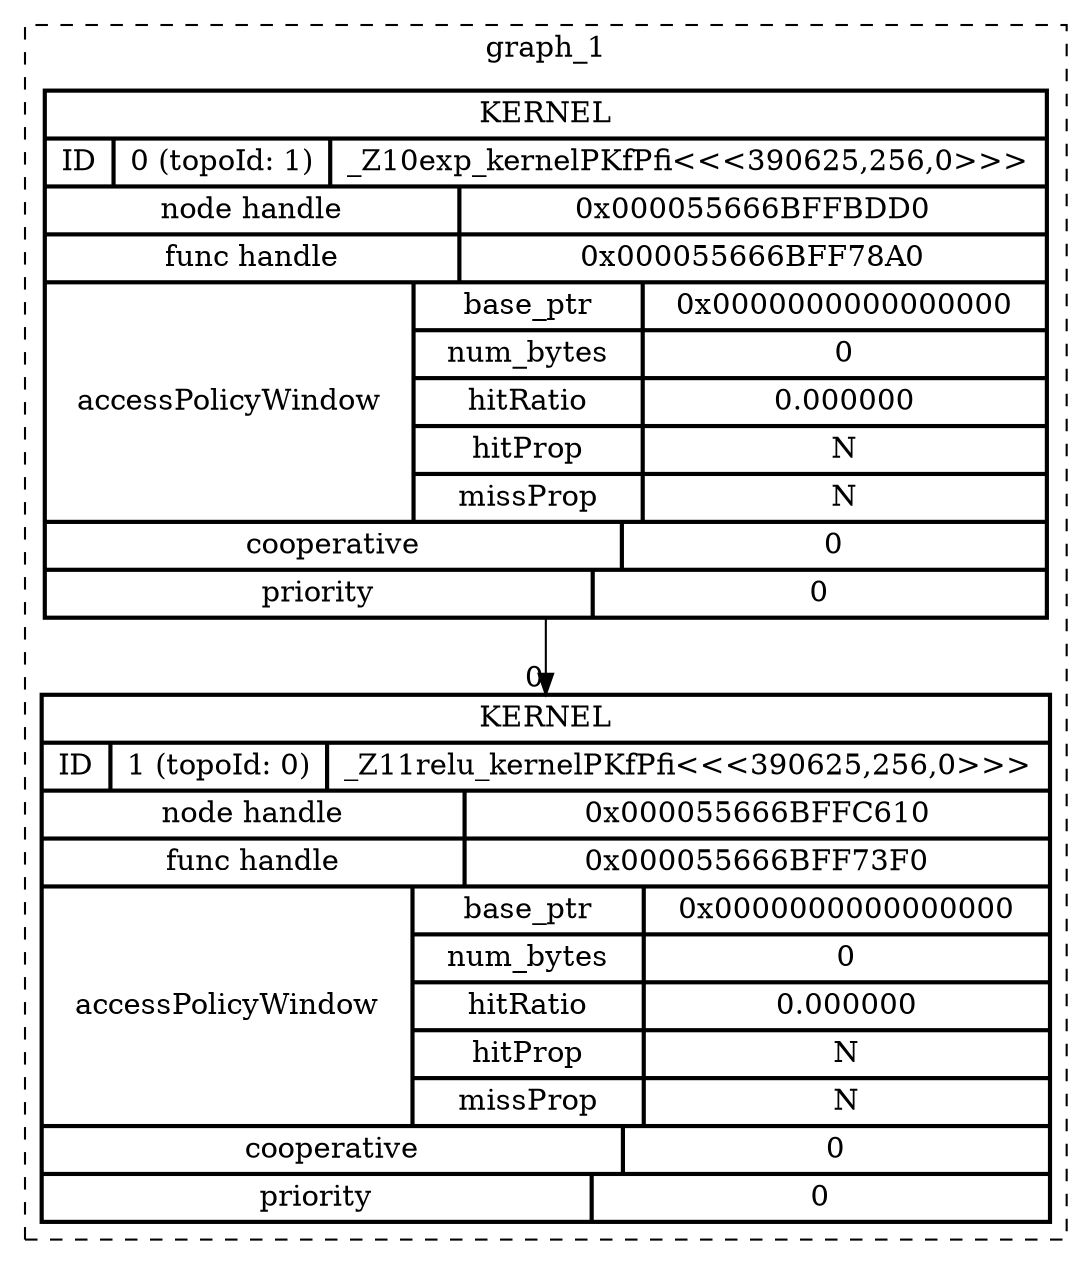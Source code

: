 digraph dot {
subgraph cluster_1 {
label="graph_1" graph[style="dashed"];
"graph_1_node_0"[style="bold" shape="record" label="{KERNEL
| {ID | 0 (topoId: 1) | _Z10exp_kernelPKfPfi\<\<\<390625,256,0\>\>\>}
| {{node handle | func handle} | {0x000055666BFFBDD0 | 0x000055666BFF78A0}}
| {accessPolicyWindow | {base_ptr | num_bytes | hitRatio | hitProp | missProp} | {0x0000000000000000 | 0 | 0.000000 | N | N}}
| {cooperative | 0}
| {priority | 0}
}"];

"graph_1_node_1"[style="bold" shape="record" label="{KERNEL
| {ID | 1 (topoId: 0) | _Z11relu_kernelPKfPfi\<\<\<390625,256,0\>\>\>}
| {{node handle | func handle} | {0x000055666BFFC610 | 0x000055666BFF73F0}}
| {accessPolicyWindow | {base_ptr | num_bytes | hitRatio | hitProp | missProp} | {0x0000000000000000 | 0 | 0.000000 | N | N}}
| {cooperative | 0}
| {priority | 0}
}"];

"graph_1_node_0" -> "graph_1_node_1" [headlabel=0];
}
}
